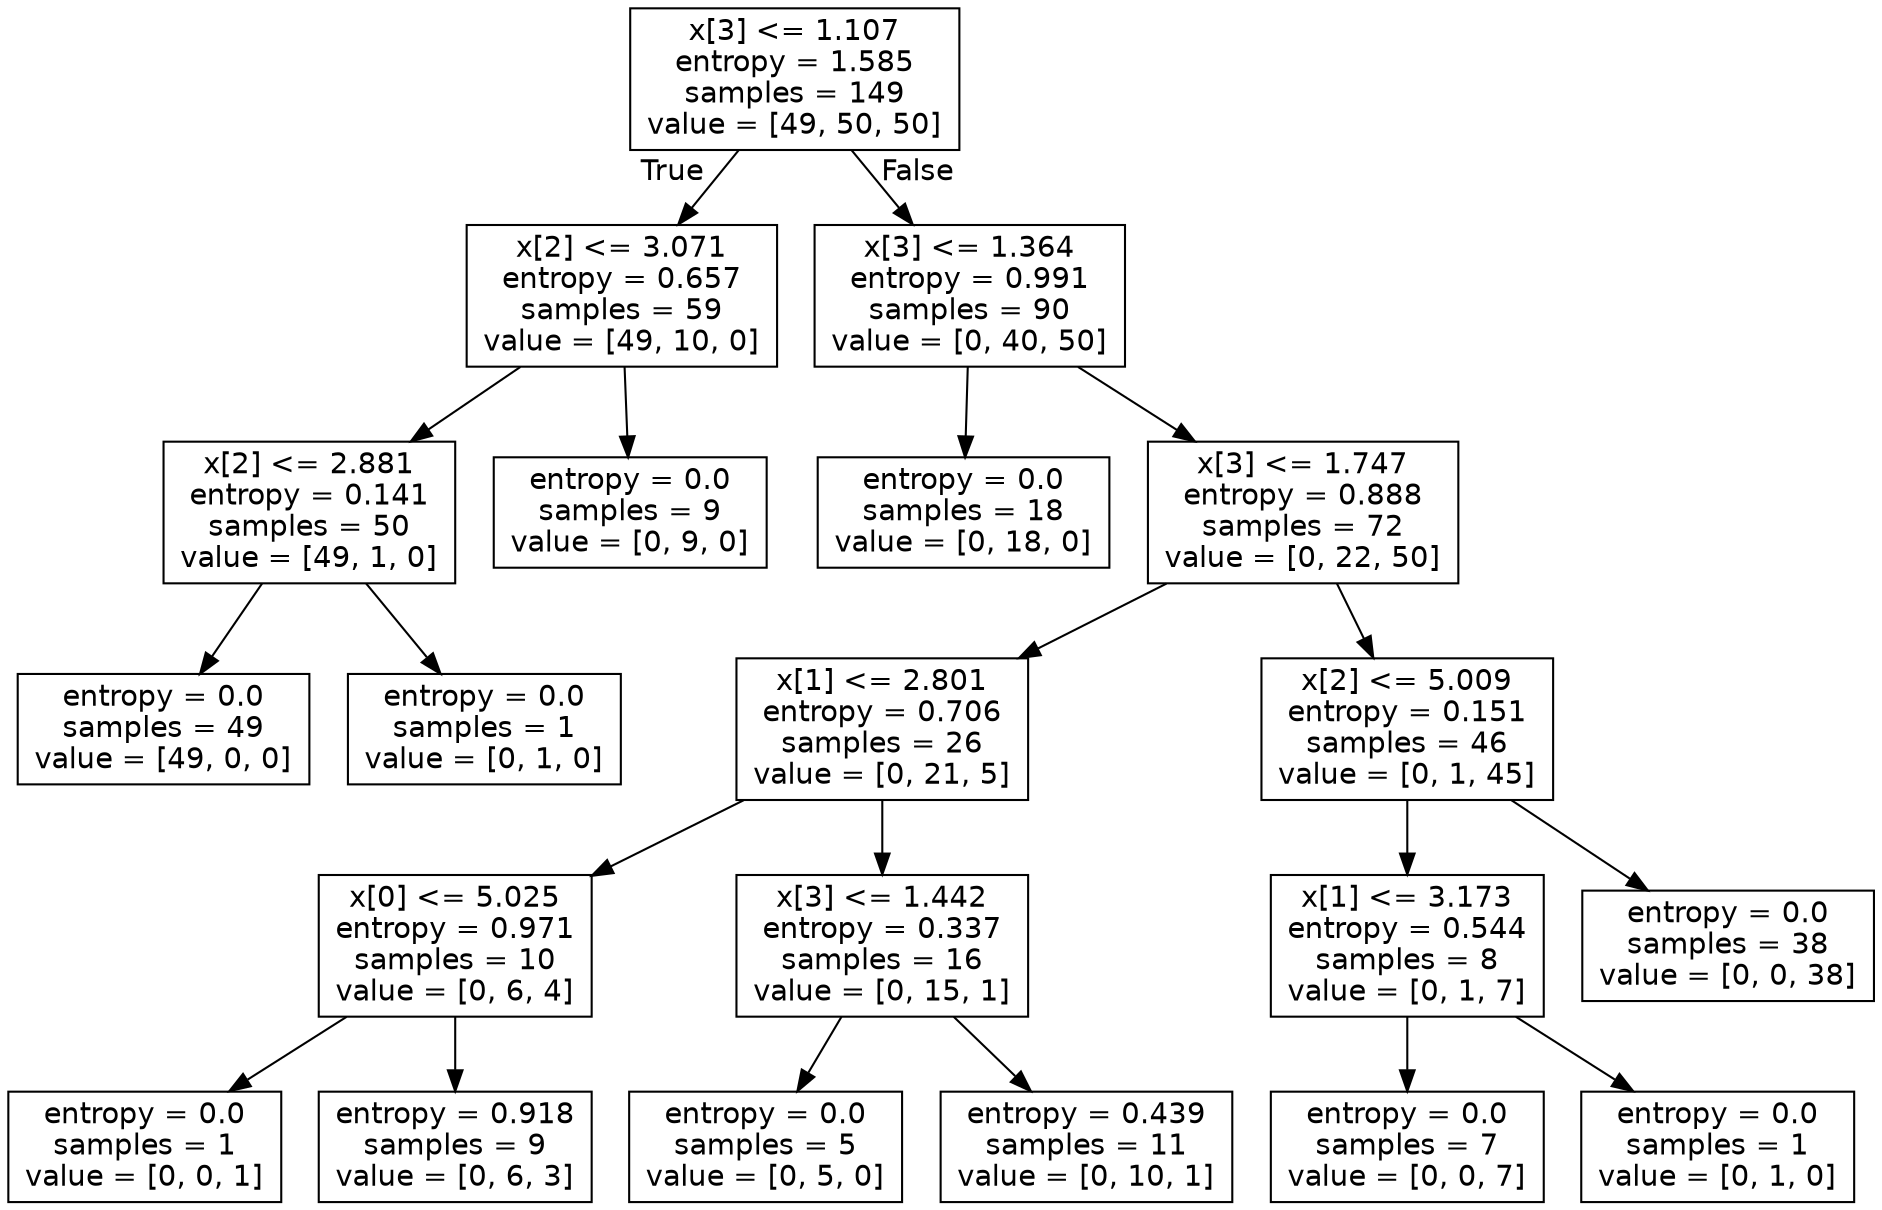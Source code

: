 digraph Tree {
node [shape=box, fontname="helvetica"] ;
edge [fontname="helvetica"] ;
0 [label="x[3] <= 1.107\nentropy = 1.585\nsamples = 149\nvalue = [49, 50, 50]"] ;
1 [label="x[2] <= 3.071\nentropy = 0.657\nsamples = 59\nvalue = [49, 10, 0]"] ;
0 -> 1 [labeldistance=2.5, labelangle=45, headlabel="True"] ;
2 [label="x[2] <= 2.881\nentropy = 0.141\nsamples = 50\nvalue = [49, 1, 0]"] ;
1 -> 2 ;
3 [label="entropy = 0.0\nsamples = 49\nvalue = [49, 0, 0]"] ;
2 -> 3 ;
4 [label="entropy = 0.0\nsamples = 1\nvalue = [0, 1, 0]"] ;
2 -> 4 ;
5 [label="entropy = 0.0\nsamples = 9\nvalue = [0, 9, 0]"] ;
1 -> 5 ;
6 [label="x[3] <= 1.364\nentropy = 0.991\nsamples = 90\nvalue = [0, 40, 50]"] ;
0 -> 6 [labeldistance=2.5, labelangle=-45, headlabel="False"] ;
7 [label="entropy = 0.0\nsamples = 18\nvalue = [0, 18, 0]"] ;
6 -> 7 ;
8 [label="x[3] <= 1.747\nentropy = 0.888\nsamples = 72\nvalue = [0, 22, 50]"] ;
6 -> 8 ;
9 [label="x[1] <= 2.801\nentropy = 0.706\nsamples = 26\nvalue = [0, 21, 5]"] ;
8 -> 9 ;
10 [label="x[0] <= 5.025\nentropy = 0.971\nsamples = 10\nvalue = [0, 6, 4]"] ;
9 -> 10 ;
11 [label="entropy = 0.0\nsamples = 1\nvalue = [0, 0, 1]"] ;
10 -> 11 ;
12 [label="entropy = 0.918\nsamples = 9\nvalue = [0, 6, 3]"] ;
10 -> 12 ;
13 [label="x[3] <= 1.442\nentropy = 0.337\nsamples = 16\nvalue = [0, 15, 1]"] ;
9 -> 13 ;
14 [label="entropy = 0.0\nsamples = 5\nvalue = [0, 5, 0]"] ;
13 -> 14 ;
15 [label="entropy = 0.439\nsamples = 11\nvalue = [0, 10, 1]"] ;
13 -> 15 ;
16 [label="x[2] <= 5.009\nentropy = 0.151\nsamples = 46\nvalue = [0, 1, 45]"] ;
8 -> 16 ;
17 [label="x[1] <= 3.173\nentropy = 0.544\nsamples = 8\nvalue = [0, 1, 7]"] ;
16 -> 17 ;
18 [label="entropy = 0.0\nsamples = 7\nvalue = [0, 0, 7]"] ;
17 -> 18 ;
19 [label="entropy = 0.0\nsamples = 1\nvalue = [0, 1, 0]"] ;
17 -> 19 ;
20 [label="entropy = 0.0\nsamples = 38\nvalue = [0, 0, 38]"] ;
16 -> 20 ;
}